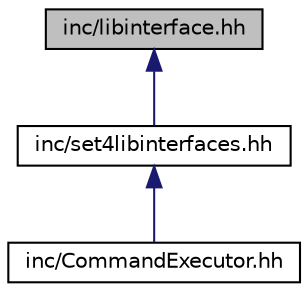 digraph "inc/libinterface.hh"
{
  edge [fontname="Helvetica",fontsize="10",labelfontname="Helvetica",labelfontsize="10"];
  node [fontname="Helvetica",fontsize="10",shape=record];
  Node1 [label="inc/libinterface.hh",height=0.2,width=0.4,color="black", fillcolor="grey75", style="filled" fontcolor="black"];
  Node1 -> Node2 [dir="back",color="midnightblue",fontsize="10",style="solid",fontname="Helvetica"];
  Node2 [label="inc/set4libinterfaces.hh",height=0.2,width=0.4,color="black", fillcolor="white", style="filled",URL="$set4libinterfaces_8hh_source.html"];
  Node2 -> Node3 [dir="back",color="midnightblue",fontsize="10",style="solid",fontname="Helvetica"];
  Node3 [label="inc/CommandExecutor.hh",height=0.2,width=0.4,color="black", fillcolor="white", style="filled",URL="$_command_executor_8hh_source.html"];
}
